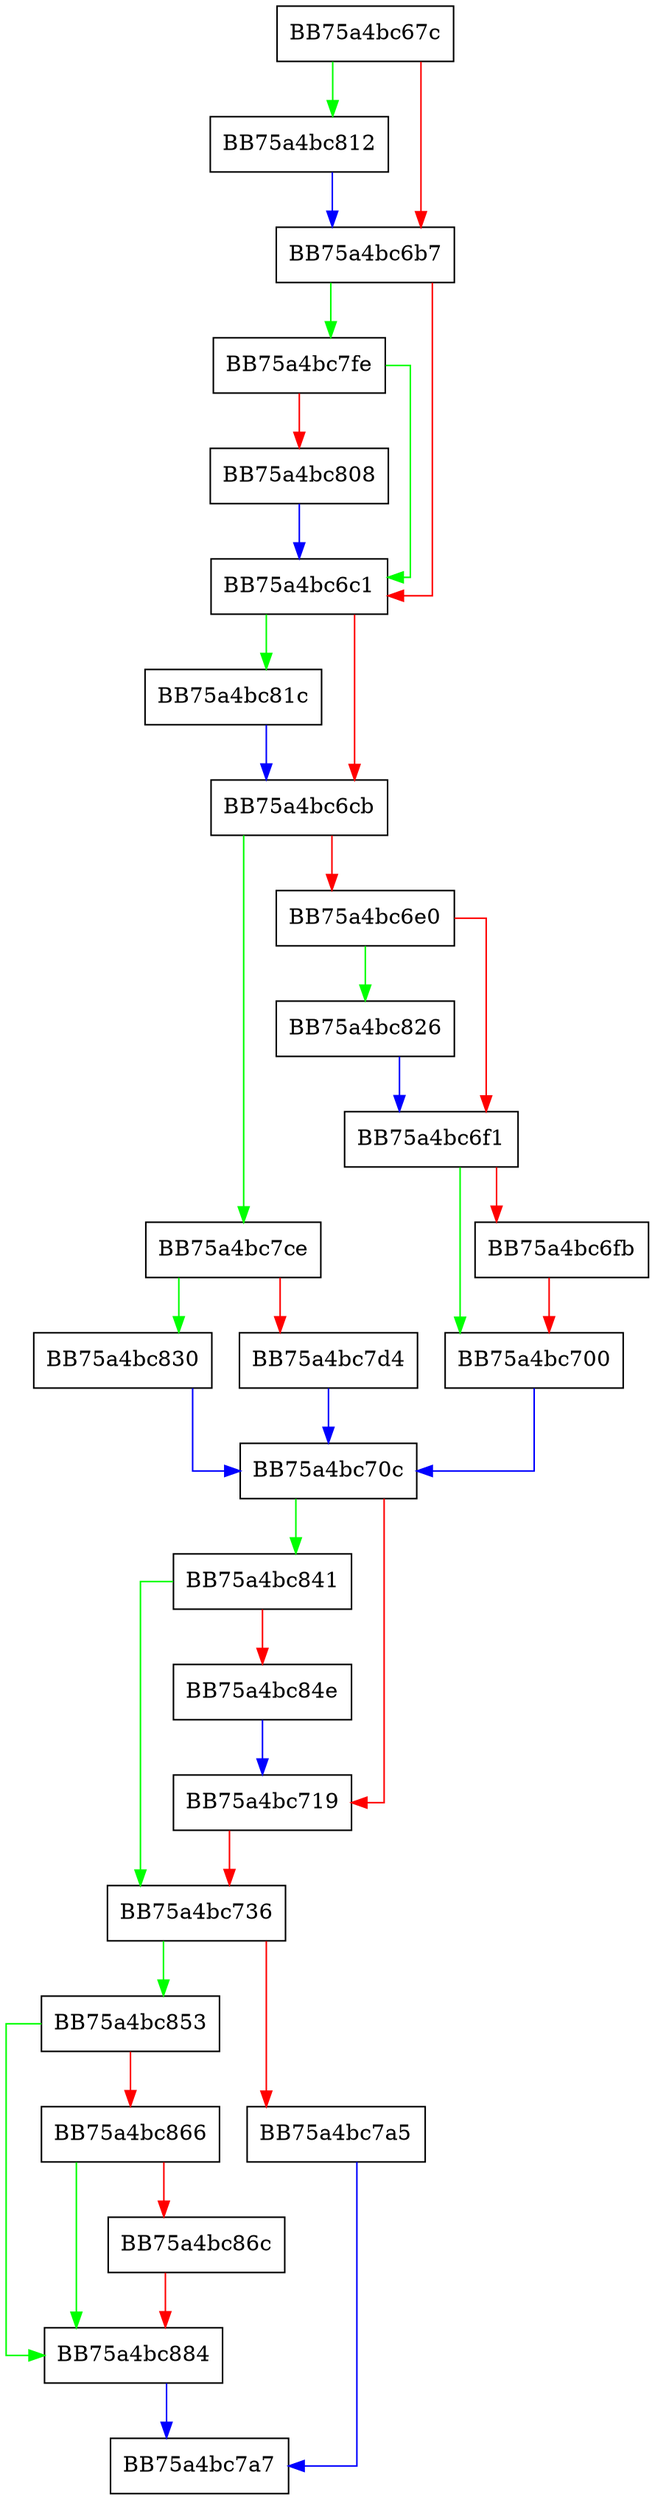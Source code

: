 digraph CreateInstanceForRemoteThreadCreate {
  node [shape="box"];
  graph [splines=ortho];
  BB75a4bc67c -> BB75a4bc812 [color="green"];
  BB75a4bc67c -> BB75a4bc6b7 [color="red"];
  BB75a4bc6b7 -> BB75a4bc7fe [color="green"];
  BB75a4bc6b7 -> BB75a4bc6c1 [color="red"];
  BB75a4bc6c1 -> BB75a4bc81c [color="green"];
  BB75a4bc6c1 -> BB75a4bc6cb [color="red"];
  BB75a4bc6cb -> BB75a4bc7ce [color="green"];
  BB75a4bc6cb -> BB75a4bc6e0 [color="red"];
  BB75a4bc6e0 -> BB75a4bc826 [color="green"];
  BB75a4bc6e0 -> BB75a4bc6f1 [color="red"];
  BB75a4bc6f1 -> BB75a4bc700 [color="green"];
  BB75a4bc6f1 -> BB75a4bc6fb [color="red"];
  BB75a4bc6fb -> BB75a4bc700 [color="red"];
  BB75a4bc700 -> BB75a4bc70c [color="blue"];
  BB75a4bc70c -> BB75a4bc841 [color="green"];
  BB75a4bc70c -> BB75a4bc719 [color="red"];
  BB75a4bc719 -> BB75a4bc736 [color="red"];
  BB75a4bc736 -> BB75a4bc853 [color="green"];
  BB75a4bc736 -> BB75a4bc7a5 [color="red"];
  BB75a4bc7a5 -> BB75a4bc7a7 [color="blue"];
  BB75a4bc7ce -> BB75a4bc830 [color="green"];
  BB75a4bc7ce -> BB75a4bc7d4 [color="red"];
  BB75a4bc7d4 -> BB75a4bc70c [color="blue"];
  BB75a4bc7fe -> BB75a4bc6c1 [color="green"];
  BB75a4bc7fe -> BB75a4bc808 [color="red"];
  BB75a4bc808 -> BB75a4bc6c1 [color="blue"];
  BB75a4bc812 -> BB75a4bc6b7 [color="blue"];
  BB75a4bc81c -> BB75a4bc6cb [color="blue"];
  BB75a4bc826 -> BB75a4bc6f1 [color="blue"];
  BB75a4bc830 -> BB75a4bc70c [color="blue"];
  BB75a4bc841 -> BB75a4bc736 [color="green"];
  BB75a4bc841 -> BB75a4bc84e [color="red"];
  BB75a4bc84e -> BB75a4bc719 [color="blue"];
  BB75a4bc853 -> BB75a4bc884 [color="green"];
  BB75a4bc853 -> BB75a4bc866 [color="red"];
  BB75a4bc866 -> BB75a4bc884 [color="green"];
  BB75a4bc866 -> BB75a4bc86c [color="red"];
  BB75a4bc86c -> BB75a4bc884 [color="red"];
  BB75a4bc884 -> BB75a4bc7a7 [color="blue"];
}